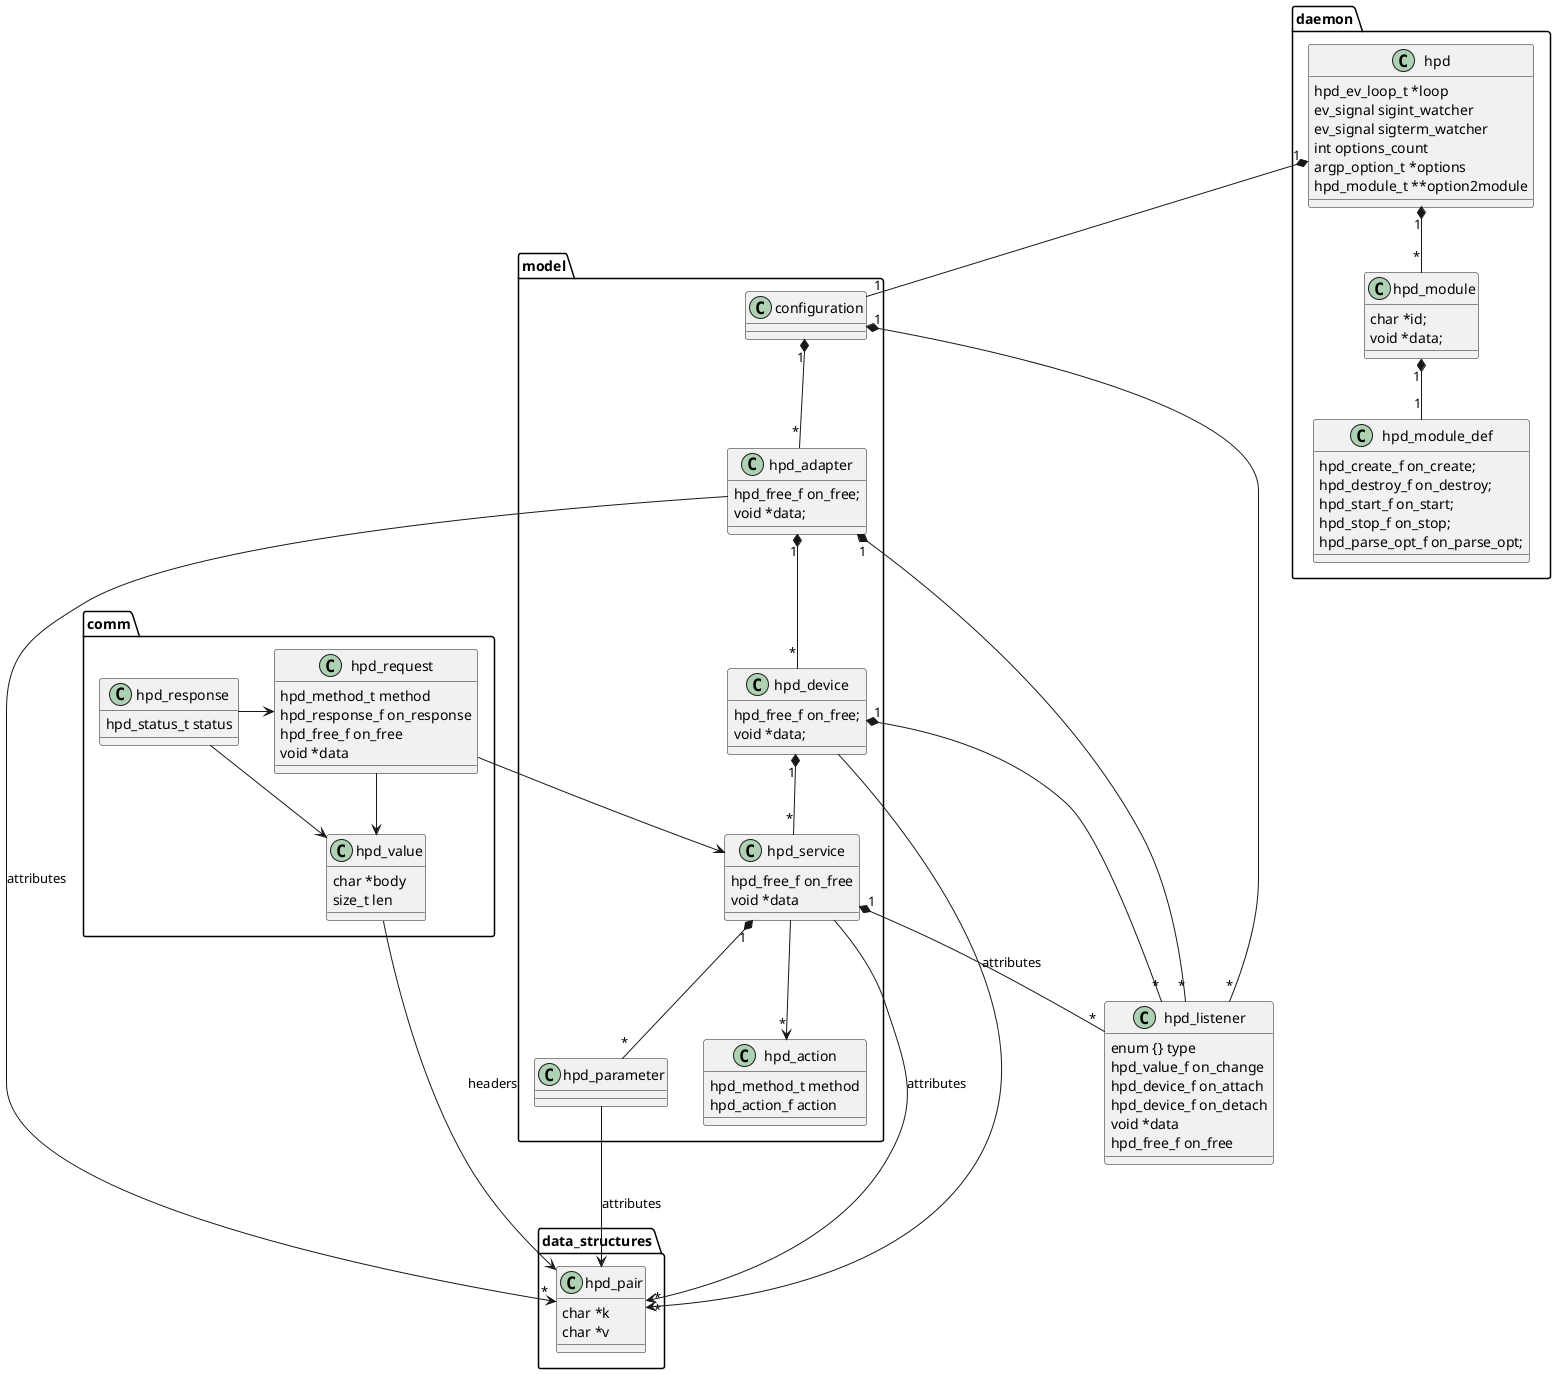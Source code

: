 @startuml

package daemon {
    class hpd {
        hpd_ev_loop_t *loop
        ev_signal sigint_watcher
        ev_signal sigterm_watcher
        int options_count
        argp_option_t *options
        hpd_module_t **option2module
    }

    class hpd_module {
        char *id;
        void *data;
    }

    class hpd_module_def {
        hpd_create_f on_create;
        hpd_destroy_f on_destroy;
        hpd_start_f on_start;
        hpd_stop_f on_stop;
        hpd_parse_opt_f on_parse_opt;
    }
}

package data_structures {
    class hpd_pair {
        char *k
        char *v
    }
}

package comm {
    class hpd_request {
        hpd_method_t method
        hpd_response_f on_response
        hpd_free_f on_free
        void *data
    }

    class hpd_response {
        hpd_status_t status
    }

    class hpd_value {
        char *body
        size_t len
    }
}

package model {
    class configuration {
    }
    class hpd_adapter {
        hpd_free_f on_free;
        void *data;
    }
    class hpd_device {
        hpd_free_f on_free;
        void *data;
    }
    class hpd_service {
        hpd_free_f on_free
        void *data
    }
    class hpd_parameter {
    }
    class hpd_action {
        hpd_method_t method
        hpd_action_f action
    }
}

hpd_request --> hpd_service
hpd_request --> hpd_value
hpd_response -> hpd_request
hpd_response -> hpd_value
hpd_value --> hpd_pair : headers
hpd "1" *-- "1" configuration
hpd "1" *-- "*" hpd_module
hpd_module "1" *-- "1" hpd_module_def
configuration "1" *-- "*" hpd_adapter
configuration "1" *-- "*" hpd_listener
hpd_adapter "1" *-- "*" hpd_device
hpd_adapter "1" *-- "*" hpd_listener
hpd_adapter --> "*" hpd_pair : attributes
hpd_device "1" *-- "*" hpd_service
hpd_device "1" *-- "*" hpd_listener
hpd_device --> "*" hpd_pair : attributes
hpd_service "1" *-- "*" hpd_parameter
hpd_service "1" *-- "*" hpd_listener
hpd_service --> "*" hpd_pair : attributes
hpd_service --> "*" hpd_action
hpd_parameter --> hpd_pair : attributes

class hpd_listener {
    enum {} type
    hpd_value_f on_change
    hpd_device_f on_attach
    hpd_device_f on_detach
    void *data
    hpd_free_f on_free
}

@enduml